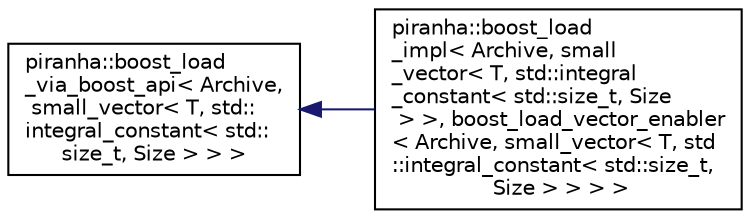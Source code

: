digraph "Graphical Class Hierarchy"
{
  edge [fontname="Helvetica",fontsize="10",labelfontname="Helvetica",labelfontsize="10"];
  node [fontname="Helvetica",fontsize="10",shape=record];
  rankdir="LR";
  Node0 [label="piranha::boost_load\l_via_boost_api\< Archive,\l small_vector\< T, std::\lintegral_constant\< std::\lsize_t, Size \> \> \>",height=0.2,width=0.4,color="black", fillcolor="white", style="filled",URL="$structpiranha_1_1boost__load__via__boost__api.html"];
  Node0 -> Node1 [dir="back",color="midnightblue",fontsize="10",style="solid",fontname="Helvetica"];
  Node1 [label="piranha::boost_load\l_impl\< Archive, small\l_vector\< T, std::integral\l_constant\< std::size_t, Size\l \> \>, boost_load_vector_enabler\l\< Archive, small_vector\< T, std\l::integral_constant\< std::size_t,\l Size \> \> \> \>",height=0.2,width=0.4,color="black", fillcolor="white", style="filled",URL="$structpiranha_1_1boost__load__impl_3_01_archive_00_01small__vector_3_01_t_00_01std_1_1integral__080f819d642c6934b5984f05e3e59417.html",tooltip="Specialisation of piranha::boost_load() for piranha::small_vector. "];
}
